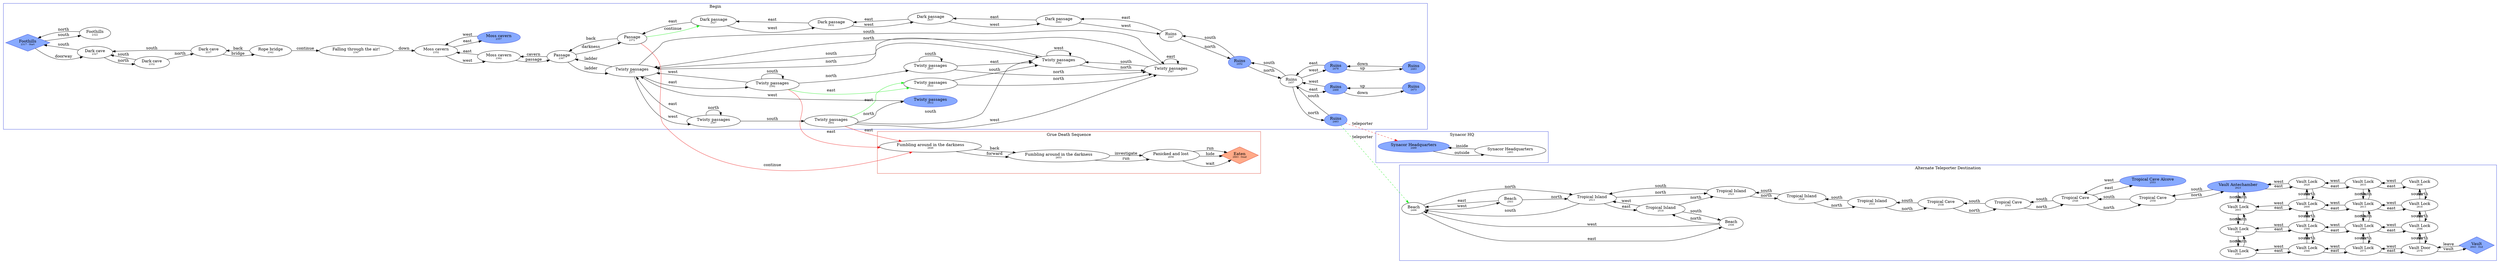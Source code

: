 digraph G {
	rankdir=LR;

	// Game start
	subgraph cluster_start {
		label="Begin";
		color="#3344dd";
		
		r2317 [label=<Foothills<br/><font point-size="8">2317 - Start</font>>, style=filled, color="#3344dd", fillcolor="#88aaff", shape=diamond];
		r2327 [label=<Dark cave<br/><font point-size="8">2327</font>>];
		r2332 [label=<Dark cave<br/><font point-size="8">2332</font>>];
		r2337 [label=<Dark cave<br/><font point-size="8">2337</font>>];
		r2342 [label=<Rope bridge<br/><font point-size="8">2342</font>>];
		r2347 [label=<Falling through the air!<br/><font point-size="8">2347</font>>];
		r2352 [label=<Moss cavern<br/><font point-size="8">2352</font>>];
		r2362 [label=<Moss cavern<br/><font point-size="8">2362</font>>];
		r2367 [label=<Passage<br/><font point-size="8">2367</font>>];
		
		r2377 [label=<Twisty passages<br/><font point-size="8">2377</font>>];
		r2382 [label=<Twisty passages<br/><font point-size="8">2382</font>>];
		r2387 [label=<Twisty passages<br/><font point-size="8">2387</font>>];
		r2392 [label=<Twisty passages<br/><font point-size="8">2392</font>>];
		r2407 [label=<Twisty passages<br/><font point-size="8">2407</font>>];
		r2422 [label=<Twisty passages<br/><font point-size="8">2422</font>>];
		r2397 [label=<Twisty passages<br/><font point-size="8">2397</font>>];
		r2402 [label=<Twisty passages<br/><font point-size="8">2402</font>>];
		r2412 [label=<Twisty passages<br/><font point-size="8">2412</font>>, style=filled, color="#3344dd", fillcolor="#88aaff"];
		
		r2372 [label=<Passage<br/><font point-size="8">2372</font>>];
		r2427 [label=<Dark passage<br/><font point-size="8">2427</font>>];
		r2432 [label=<Dark passage<br/><font point-size="8">2432</font>>];
		r2437 [label=<Dark passage<br/><font point-size="8">2437</font>>];
		r2442 [label=<Dark passage<br/><font point-size="8">2442</font>>];
		r2447 [label=<Ruins<br/><font point-size="8">2447</font>>];
		r2452 [label=<Ruins<br/><font point-size="8">2452</font>>, style=filled, color="#3344dd", fillcolor="#88aaff"];
		r2457 [label=<Ruins<br/><font point-size="8">2457</font>>];
		r2463 [label=<Ruins<br/><font point-size="8">2463</font>>, style=filled, color="#3344dd", fillcolor="#88aaff"];
		r2468 [label=<Ruins<br/><font point-size="8">2468</font>>, style=filled, color="#3344dd", fillcolor="#88aaff"];
		r2473 [label=<Ruins<br/><font point-size="8">2473</font>>, style=filled, color="#3344dd", fillcolor="#88aaff"];
		r2478 [label=<Ruins<br/><font point-size="8">2478</font>>, style=filled, color="#3344dd", fillcolor="#88aaff"];
		r2483 [label=<Ruins<br/><font point-size="8">2483</font>>, style=filled, color="#3344dd", fillcolor="#88aaff"];
		r2357 [label=<Moss cavern<br/><font point-size="8">2357</font>>, style=filled, color="#3344dd", fillcolor="#88aaff"];
		r2322 [label=<Foothills<br/><font point-size="8">2322</font>>];
	}
	
	// Grue death sequence
	subgraph cluster_grue {
		label="Grue Death Sequence";
		color="#dd4433";
		
		r2648 [label=<Fumbling around in the darkness<br/><font point-size="8">2648</font>>];
		r2653 [label=<Fumbling around in the darkness<br/><font point-size="8">2653</font>>];
		r2658 [label=<Panicked and lost<br/><font point-size="8">2658</font>>];
		r2663 [label=<Eaten<br/><font point-size="8">2663 - Dead</font>>, style=filled, color="#dd4433", fillcolor="#ffaa88", shape=diamond];
	}
	
	// Synacor HQ
	subgraph cluster_synacor {
		label="Synacor HQ";
		color="#3344dd";
		
		r2488 [label=<Synacor Headquarters<br/><font point-size="8">2488</font>>, style=filled, color="#3344dd", fillcolor="#88aaff"];
		r2493 [label=<Synacor Headquarters<br/><font point-size="8">2493</font>>];
	}

	// Alternate teleporter destination
	subgraph cluster_teleporter {
		label="Alternate Teleporter Destination";
		color="#3344dd";
		
		r2498 [label=<Beach<br/><font point-size="8">2498</font>>];
		r2503 [label=<Beach<br/><font point-size="8">2503</font>>];
		r2508 [label=<Beach<br/><font point-size="8">2508</font>>];
		r2513 [label=<Tropical Island<br/><font point-size="8">2513</font>>];
		r2523 [label=<Tropical Island<br/><font point-size="8">2523</font>>];
		r2528 [label=<Tropical Island<br/><font point-size="8">2528</font>>];
		r2533 [label=<Tropical Island<br/><font point-size="8">2533</font>>];
		r2538 [label=<Tropical Cave<br/><font point-size="8">2538</font>>];
		r2543 [label=<Tropical Cave<br/><font point-size="8">2543</font>>];
		r2548 [label=<Tropical Cave<br/><font point-size="8">2548</font>>];
		r2558 [label=<Tropical Cave<br/><font point-size="8">2558</font>>];
		r2623 [label=<Vault Antechamber<br/><font point-size="8">2623</font>>, style=filled, color="#3344dd", fillcolor="#88aaff"];
		r2603 [label=<Vault Lock<br/><font point-size="8">2603</font>>];
		r2583 [label=<Vault Lock<br/><font point-size="8">2583</font>>];
		r2563 [label=<Vault Lock<br/><font point-size="8">2563</font>>];
		r2568 [label=<Vault Lock<br/><font point-size="8">2568</font>>];
		r2573 [label=<Vault Lock<br/><font point-size="8">2573</font>>];
		r2578 [label=<Vault Door<br/><font point-size="8">2578</font>>];
		r2598 [label=<Vault Lock<br/><font point-size="8">2598</font>>];
		r2618 [label=<Vault Lock<br/><font point-size="8">2618</font>>];
		r2638 [label=<Vault Lock<br/><font point-size="8">2638</font>>];
		r2633 [label=<Vault Lock<br/><font point-size="8">2633</font>>];
		r2613 [label=<Vault Lock<br/><font point-size="8">2613</font>>];
		r2593 [label=<Vault Lock<br/><font point-size="8">2593</font>>];
		r2588 [label=<Vault Lock<br/><font point-size="8">2588</font>>];
		r2608 [label=<Vault Lock<br/><font point-size="8">2608</font>>];
		r2628 [label=<Vault Lock<br/><font point-size="8">2628</font>>];
		r2643 [label=<Vault<br/><font point-size="8">2643 - End</font>>, style=filled, color="#3344dd", fillcolor="#88aaff", shape=diamond];
		r2553 [label=<Tropical Cave Alcove<br/><font point-size="8">2553</font>>, style=filled, color="#3344dd", fillcolor="#88aaff"];
		r2518 [label=<Tropical Island<br/><font point-size="8">2518</font>>];
		
		// Align vault chambers in a grid
		{rank=same r2623 r2603 r2583 r2563};
		{rank=same r2628 r2608 r2588 r2568};
		{rank=same r2633 r2613 r2593 r2573};
		{rank=same r2638 r2618 r2598 r2578};
	}
	
	r2317 -> r2327 [label="doorway"];
	r2317 -> r2322 [label="south"];
	r2327 -> r2332 [label="north"];
	r2327 -> r2317 [label="south"];
	r2332 -> r2337 [label="north"];
	r2332 -> r2327 [label="south"];
	r2337 -> r2342 [label="bridge"];
	r2337 -> r2327 [label="south"];
	r2342 -> r2347 [label="continue"];
	r2342 -> r2337 [label="back"];
	r2347 -> r2352 [label="down"];
	r2352 -> r2362 [label="west"];
	r2352 -> r2357 [label="east"];
	r2362 -> r2352 [label="east"];
	r2362 -> r2367 [label="passage"];
	r2367 -> r2362 [label="cavern"];
	r2367 -> r2377 [label="ladder"];
	r2367 -> r2372 [label="darkness"];
	r2377 -> r2367 [label="ladder"];
	r2377 -> r2382 [label="north"];
	r2377 -> r2387 [label="south"];
	r2377 -> r2392 [label="east"];
	r2377 -> r2397 [label="west"];
	r2382 -> r2387 [label="north"];
	r2382 -> r2377 [label="south"];
	r2382 -> r2382 [label="west"];
	r2387 -> r2377 [label="north"];
	r2387 -> r2382 [label="south"];
	r2387 -> r2387 [label="east"];
	r2392 -> r2407 [label="north"];
	r2392 -> r2392 [label="south"];
	r2392 -> r2377 [label="west"];

	r2392 -> r2422 [label="east", color="#22ee22"];
	r2392 -> r2648 [label="east", color="#ee2222"];

	r2407 -> r2387 [label="north"];
	r2407 -> r2382 [label="east"];
	r2407 -> r2407 [label="south"];
	r2422 -> r2387 [label="north"];
	r2422 -> r2382 [label="south"];
	r2397 -> r2397 [label="north"];
	r2397 -> r2402 [label="south"];
	r2397 -> r2377 [label="east"];
	r2402 -> r2412 [label="north"];
	r2402 -> r2382 [label="south"];
	r2402 -> r2387 [label="west"];

	r2402 -> r2422 [label="east", color="#22ee22"];
	r2402 -> r2648 [label="east", color="#ee2222"];

	r2412 -> r2377 [label="west"];

	r2372 -> r2427 [label="continue", color="#22ee22"];
	r2372 -> r2648 [label="continue", color="#ee2222"];

	r2372 -> r2367 [label="back"];
	r2427 -> r2432 [label="west"];
	r2427 -> r2372 [label="east"];
	r2432 -> r2427 [label="east"];
	r2432 -> r2437 [label="west"];
	r2437 -> r2432 [label="east"];
	r2437 -> r2442 [label="west"];
	r2442 -> r2437 [label="east"];
	r2442 -> r2447 [label="west"];
	r2447 -> r2442 [label="east"];
	r2447 -> r2452 [label="north"];
	r2452 -> r2457 [label="north"];
	r2452 -> r2447 [label="south"];
	r2457 -> r2463 [label="north"];
	r2457 -> r2452 [label="south"];
	r2457 -> r2468 [label="east"];
	r2457 -> r2478 [label="west"];
	r2463 -> r2457 [label="south"];

	r2463 -> r2488 [label="teleporter", color="#ee2222", style=dashed];
	r2463 -> r2498 [label="teleporter", color="#22ee22", style=dashed];

	r2468 -> r2473 [label="down"];
	r2468 -> r2457 [label="west"];
	r2473 -> r2468 [label="up"];
	r2478 -> r2483 [label="up"];
	r2478 -> r2457 [label="east"];
	r2483 -> r2478 [label="down"];
	r2357 -> r2352 [label="west"];
	r2322 -> r2317 [label="north"];

	r2648 -> r2653 [label="forward"];
	r2648 -> r2653 [label="back"];
	r2653 -> r2658 [label="run"];
	r2653 -> r2658 [label="investigate"];
	r2658 -> r2663 [label="run"];
	r2658 -> r2663 [label="wait"];
	r2658 -> r2663 [label="hide"];

	r2488 -> r2493 [label="outside"];
	r2493 -> r2488 [label="inside"];

	r2498 -> r2503 [label="west"];
	r2498 -> r2508 [label="east"];
	r2498 -> r2513 [label="north"];
	r2503 -> r2498 [label="east"];
	r2503 -> r2513 [label="north"];
	r2513 -> r2523 [label="north"];
	r2513 -> r2498 [label="south"];
	r2513 -> r2518 [label="east"];
	r2523 -> r2528 [label="north"];
	r2523 -> r2513 [label="south"];
	r2528 -> r2533 [label="north"];
	r2528 -> r2523 [label="south"];
	r2533 -> r2538 [label="north"];
	r2533 -> r2528 [label="south"];
	r2538 -> r2543 [label="north"];
	r2538 -> r2533 [label="south"];
	r2543 -> r2548 [label="north"];
	r2543 -> r2538 [label="south"];
	r2548 -> r2558 [label="north"];
	r2548 -> r2543 [label="south"];
	r2548 -> r2553 [label="east"];
	r2558 -> r2623 [label="north"];
	r2558 -> r2548 [label="south"];
	r2623 -> r2603 [label="north"];
	r2623 -> r2628 [label="east"];
	r2623 -> r2558 [label="south"];
	r2603 -> r2583 [label="north"];
	r2603 -> r2608 [label="east"];
	r2603 -> r2623 [label="south"];
	r2583 -> r2563 [label="north"];
	r2583 -> r2588 [label="east"];
	r2583 -> r2603 [label="south"];
	r2563 -> r2568 [label="east"];
	r2563 -> r2583 [label="south"];
	r2568 -> r2573 [label="east"];
	r2568 -> r2588 [label="south"];
	r2568 -> r2563 [label="west"];
	r2573 -> r2578 [label="east"];
	r2573 -> r2593 [label="south"];
	r2573 -> r2568 [label="west"];
	r2578 -> r2598 [label="south"];
	r2578 -> r2573 [label="west"];
	r2578 -> r2643 [label="vault"];
	r2598 -> r2578 [label="north"];
	r2598 -> r2618 [label="south"];
	r2598 -> r2593 [label="west"];
	r2618 -> r2598 [label="north"];
	r2618 -> r2638 [label="south"];
	r2618 -> r2613 [label="west"];
	r2638 -> r2618 [label="north"];
	r2638 -> r2633 [label="west"];
	r2633 -> r2613 [label="north"];
	r2633 -> r2638 [label="east"];
	r2633 -> r2628 [label="west"];
	r2613 -> r2593 [label="north"];
	r2613 -> r2618 [label="east"];
	r2613 -> r2633 [label="south"];
	r2613 -> r2608 [label="west"];
	r2593 -> r2573 [label="north"];
	r2593 -> r2598 [label="east"];
	r2593 -> r2613 [label="south"];
	r2593 -> r2588 [label="west"];
	r2588 -> r2568 [label="north"];
	r2588 -> r2593 [label="east"];
	r2588 -> r2608 [label="south"];
	r2588 -> r2583 [label="west"];
	r2608 -> r2588 [label="north"];
	r2608 -> r2613 [label="east"];
	r2608 -> r2628 [label="south"];
	r2608 -> r2603 [label="west"];
	r2628 -> r2608 [label="north"];
	r2628 -> r2633 [label="east"];
	r2628 -> r2623 [label="west"];
	r2643 -> r2578 [label="leave"];
	r2553 -> r2548 [label="west"];
	r2518 -> r2523 [label="north"];
	r2518 -> r2508 [label="south"];
	r2518 -> r2513 [label="west"];
	r2508 -> r2498 [label="west"];
	r2508 -> r2518 [label="north"];
}